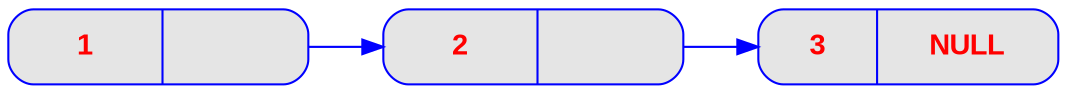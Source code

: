 digraph liste {
graph [
rankdir = "LR"
]
node [
fontname = "Arial bold"
fontsize = "14"
fontcolor = "red"
style = "rounded, filled"
shape = "record"
fillcolor = "grey90"
color = "blue"
width = "2"
]
edge [
color = "blue"
]
"ID_0001" [label = "{1 | <next> }"];
"ID_0001" : next -> "ID_0002";
"ID_0002" [label = "{2 | <next> }"];
"ID_0002" : next -> "ID_0003";
"ID_0003" [label = "{3 | <next> NULL}"];
}
